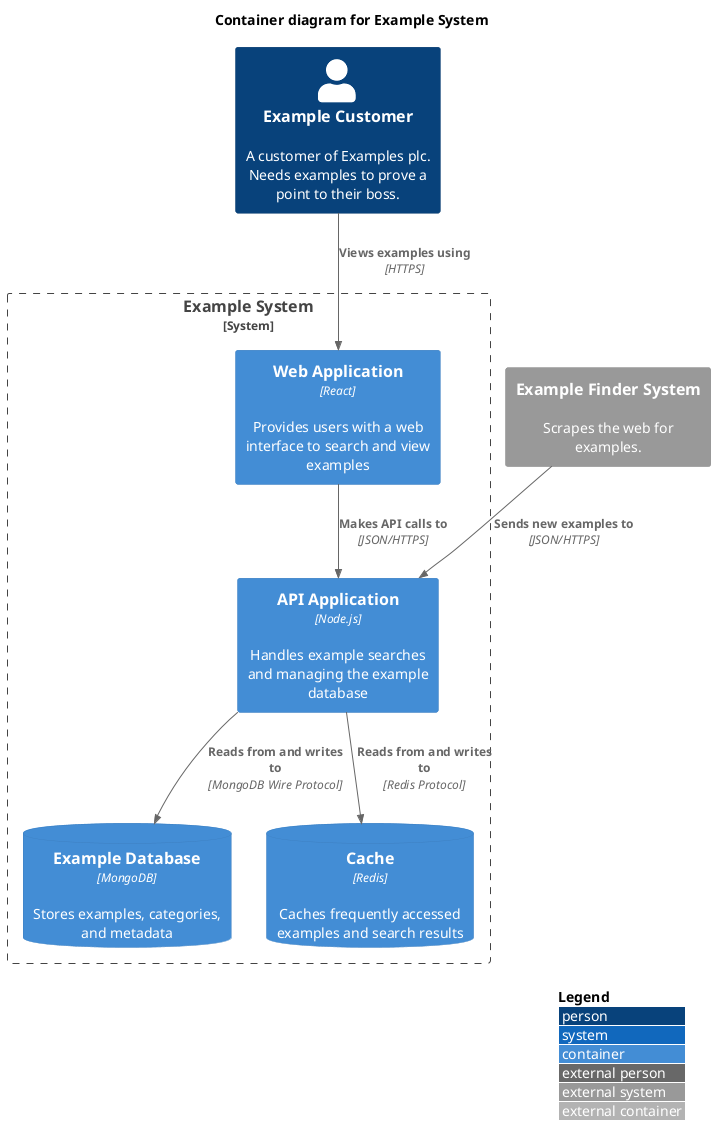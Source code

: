 @startuml example-system-containers
!include <C4/C4_Container>

LAYOUT_WITH_LEGEND()

title Container diagram for Example System

Person(customer, "Example Customer", "A customer of Examples plc. Needs examples to prove a point to their boss.")
System_Ext(example_finder, "Example Finder System", "Scrapes the web for examples.")

System_Boundary(example_system, "Example System") {
    Container(web_app, "Web Application", "React", "Provides users with a web interface to search and view examples")
    Container(api, "API Application", "Node.js", "Handles example searches and managing the example database")
    ContainerDb(mongodb, "Example Database", "MongoDB", "Stores examples, categories, and metadata")
    ContainerDb(redis, "Cache", "Redis", "Caches frequently accessed examples and search results")
}

Rel(customer, web_app, "Views examples using", "HTTPS")
Rel(web_app, api, "Makes API calls to", "JSON/HTTPS")
Rel(api, mongodb, "Reads from and writes to", "MongoDB Wire Protocol")
Rel(api, redis, "Reads from and writes to", "Redis Protocol")
Rel(example_finder, api, "Sends new examples to", "JSON/HTTPS")

@enduml